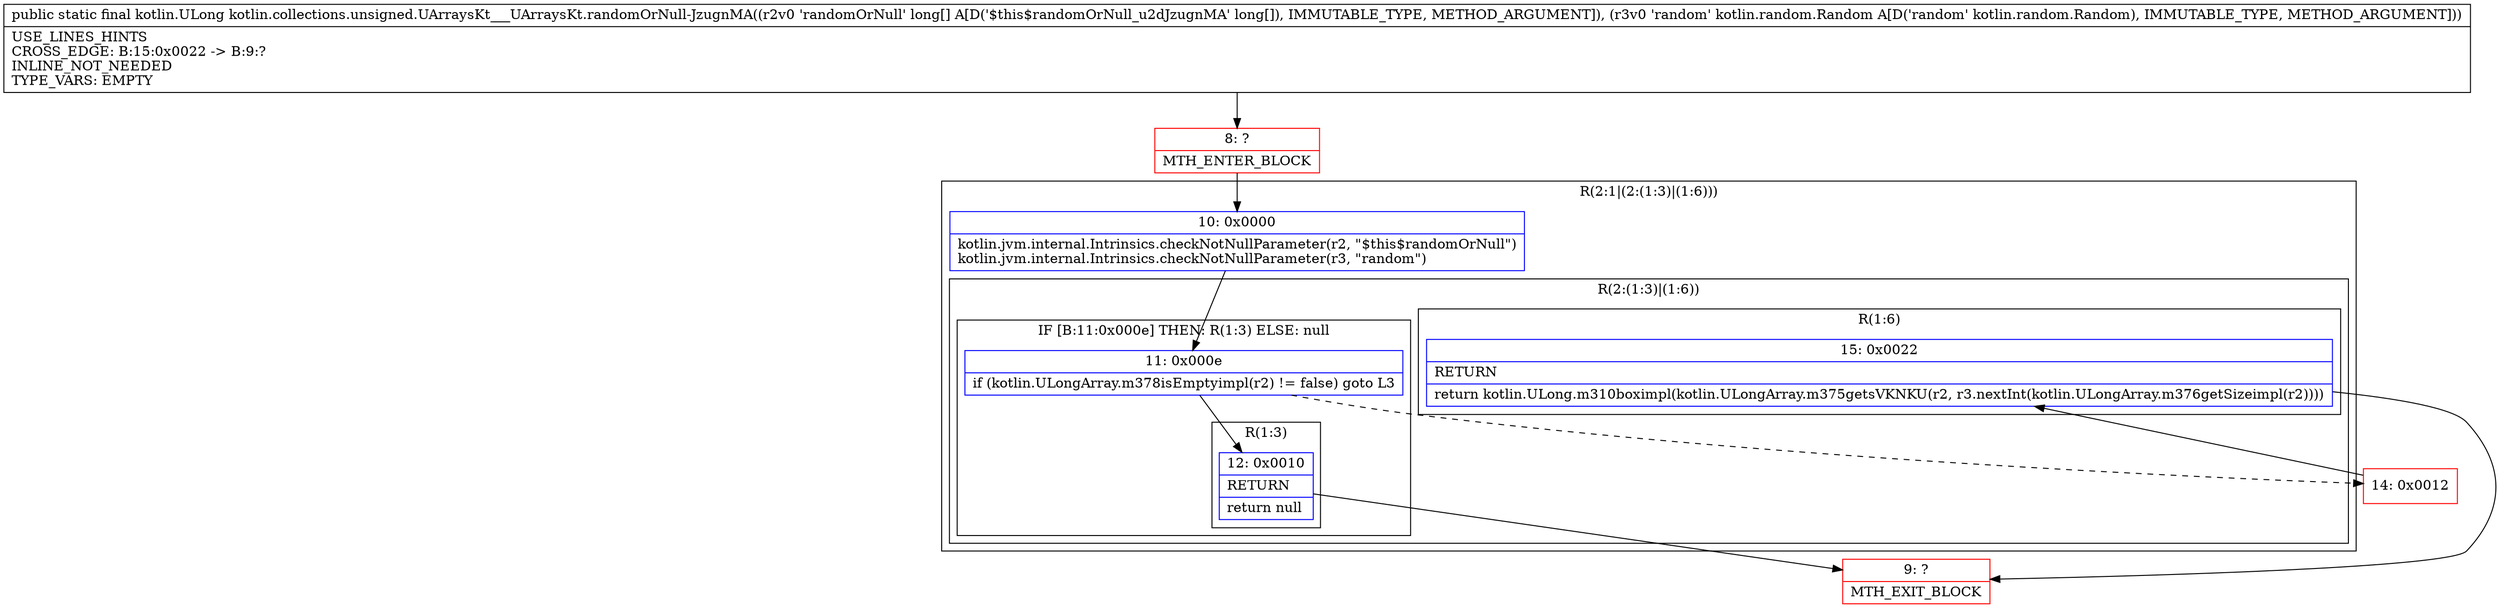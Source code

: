 digraph "CFG forkotlin.collections.unsigned.UArraysKt___UArraysKt.randomOrNull\-JzugnMA([JLkotlin\/random\/Random;)Lkotlin\/ULong;" {
subgraph cluster_Region_868677151 {
label = "R(2:1|(2:(1:3)|(1:6)))";
node [shape=record,color=blue];
Node_10 [shape=record,label="{10\:\ 0x0000|kotlin.jvm.internal.Intrinsics.checkNotNullParameter(r2, \"$this$randomOrNull\")\lkotlin.jvm.internal.Intrinsics.checkNotNullParameter(r3, \"random\")\l}"];
subgraph cluster_Region_2029175220 {
label = "R(2:(1:3)|(1:6))";
node [shape=record,color=blue];
subgraph cluster_IfRegion_2059153484 {
label = "IF [B:11:0x000e] THEN: R(1:3) ELSE: null";
node [shape=record,color=blue];
Node_11 [shape=record,label="{11\:\ 0x000e|if (kotlin.ULongArray.m378isEmptyimpl(r2) != false) goto L3\l}"];
subgraph cluster_Region_795742164 {
label = "R(1:3)";
node [shape=record,color=blue];
Node_12 [shape=record,label="{12\:\ 0x0010|RETURN\l|return null\l}"];
}
}
subgraph cluster_Region_731669032 {
label = "R(1:6)";
node [shape=record,color=blue];
Node_15 [shape=record,label="{15\:\ 0x0022|RETURN\l|return kotlin.ULong.m310boximpl(kotlin.ULongArray.m375getsVKNKU(r2, r3.nextInt(kotlin.ULongArray.m376getSizeimpl(r2))))\l}"];
}
}
}
Node_8 [shape=record,color=red,label="{8\:\ ?|MTH_ENTER_BLOCK\l}"];
Node_9 [shape=record,color=red,label="{9\:\ ?|MTH_EXIT_BLOCK\l}"];
Node_14 [shape=record,color=red,label="{14\:\ 0x0012}"];
MethodNode[shape=record,label="{public static final kotlin.ULong kotlin.collections.unsigned.UArraysKt___UArraysKt.randomOrNull\-JzugnMA((r2v0 'randomOrNull' long[] A[D('$this$randomOrNull_u2dJzugnMA' long[]), IMMUTABLE_TYPE, METHOD_ARGUMENT]), (r3v0 'random' kotlin.random.Random A[D('random' kotlin.random.Random), IMMUTABLE_TYPE, METHOD_ARGUMENT]))  | USE_LINES_HINTS\lCROSS_EDGE: B:15:0x0022 \-\> B:9:?\lINLINE_NOT_NEEDED\lTYPE_VARS: EMPTY\l}"];
MethodNode -> Node_8;Node_10 -> Node_11;
Node_11 -> Node_12;
Node_11 -> Node_14[style=dashed];
Node_12 -> Node_9;
Node_15 -> Node_9;
Node_8 -> Node_10;
Node_14 -> Node_15;
}

